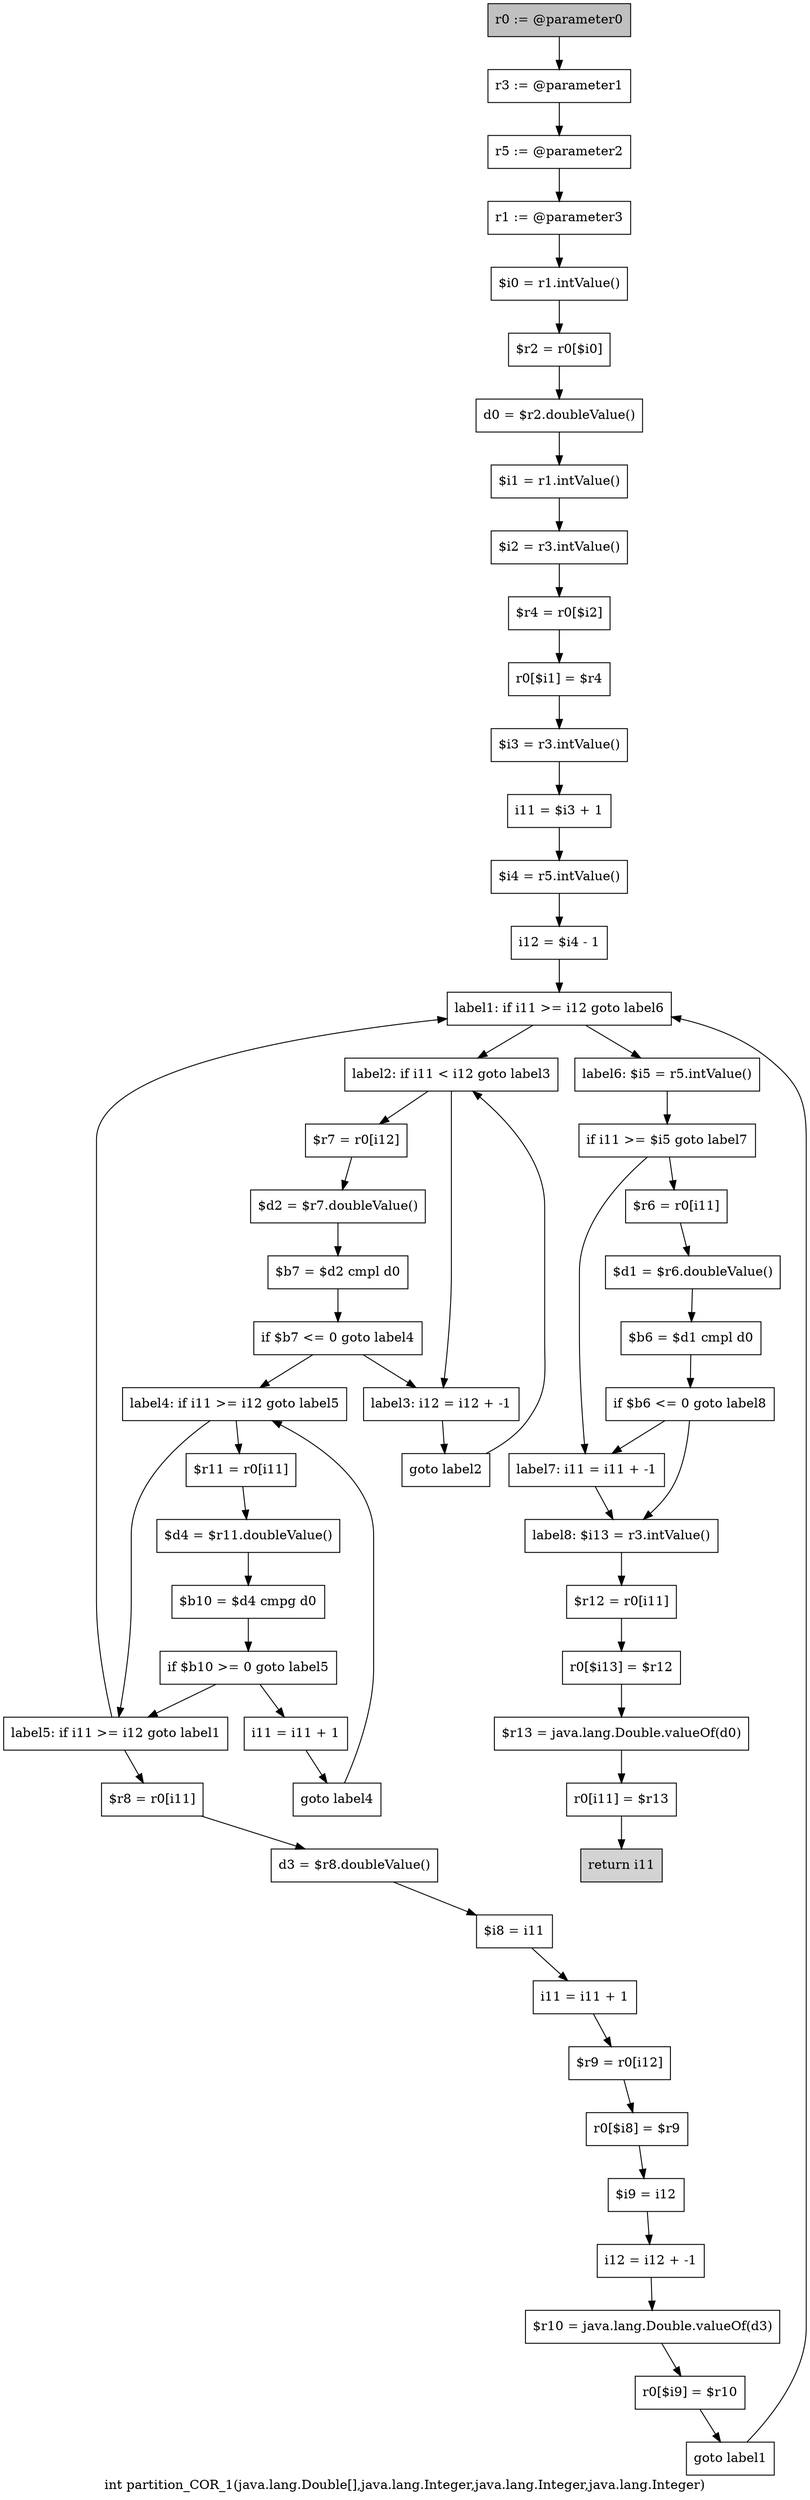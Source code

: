digraph "int partition_COR_1(java.lang.Double[],java.lang.Integer,java.lang.Integer,java.lang.Integer)" {
    label="int partition_COR_1(java.lang.Double[],java.lang.Integer,java.lang.Integer,java.lang.Integer)";
    node [shape=box];
    "0" [style=filled,fillcolor=gray,label="r0 := @parameter0",];
    "1" [label="r3 := @parameter1",];
    "0"->"1";
    "2" [label="r5 := @parameter2",];
    "1"->"2";
    "3" [label="r1 := @parameter3",];
    "2"->"3";
    "4" [label="$i0 = r1.intValue()",];
    "3"->"4";
    "5" [label="$r2 = r0[$i0]",];
    "4"->"5";
    "6" [label="d0 = $r2.doubleValue()",];
    "5"->"6";
    "7" [label="$i1 = r1.intValue()",];
    "6"->"7";
    "8" [label="$i2 = r3.intValue()",];
    "7"->"8";
    "9" [label="$r4 = r0[$i2]",];
    "8"->"9";
    "10" [label="r0[$i1] = $r4",];
    "9"->"10";
    "11" [label="$i3 = r3.intValue()",];
    "10"->"11";
    "12" [label="i11 = $i3 + 1",];
    "11"->"12";
    "13" [label="$i4 = r5.intValue()",];
    "12"->"13";
    "14" [label="i12 = $i4 - 1",];
    "13"->"14";
    "15" [label="label1: if i11 >= i12 goto label6",];
    "14"->"15";
    "16" [label="label2: if i11 < i12 goto label3",];
    "15"->"16";
    "42" [label="label6: $i5 = r5.intValue()",];
    "15"->"42";
    "17" [label="$r7 = r0[i12]",];
    "16"->"17";
    "21" [label="label3: i12 = i12 + -1",];
    "16"->"21";
    "18" [label="$d2 = $r7.doubleValue()",];
    "17"->"18";
    "19" [label="$b7 = $d2 cmpl d0",];
    "18"->"19";
    "20" [label="if $b7 <= 0 goto label4",];
    "19"->"20";
    "20"->"21";
    "23" [label="label4: if i11 >= i12 goto label5",];
    "20"->"23";
    "22" [label="goto label2",];
    "21"->"22";
    "22"->"16";
    "24" [label="$r11 = r0[i11]",];
    "23"->"24";
    "30" [label="label5: if i11 >= i12 goto label1",];
    "23"->"30";
    "25" [label="$d4 = $r11.doubleValue()",];
    "24"->"25";
    "26" [label="$b10 = $d4 cmpg d0",];
    "25"->"26";
    "27" [label="if $b10 >= 0 goto label5",];
    "26"->"27";
    "28" [label="i11 = i11 + 1",];
    "27"->"28";
    "27"->"30";
    "29" [label="goto label4",];
    "28"->"29";
    "29"->"23";
    "30"->"15";
    "31" [label="$r8 = r0[i11]",];
    "30"->"31";
    "32" [label="d3 = $r8.doubleValue()",];
    "31"->"32";
    "33" [label="$i8 = i11",];
    "32"->"33";
    "34" [label="i11 = i11 + 1",];
    "33"->"34";
    "35" [label="$r9 = r0[i12]",];
    "34"->"35";
    "36" [label="r0[$i8] = $r9",];
    "35"->"36";
    "37" [label="$i9 = i12",];
    "36"->"37";
    "38" [label="i12 = i12 + -1",];
    "37"->"38";
    "39" [label="$r10 = java.lang.Double.valueOf(d3)",];
    "38"->"39";
    "40" [label="r0[$i9] = $r10",];
    "39"->"40";
    "41" [label="goto label1",];
    "40"->"41";
    "41"->"15";
    "43" [label="if i11 >= $i5 goto label7",];
    "42"->"43";
    "44" [label="$r6 = r0[i11]",];
    "43"->"44";
    "48" [label="label7: i11 = i11 + -1",];
    "43"->"48";
    "45" [label="$d1 = $r6.doubleValue()",];
    "44"->"45";
    "46" [label="$b6 = $d1 cmpl d0",];
    "45"->"46";
    "47" [label="if $b6 <= 0 goto label8",];
    "46"->"47";
    "47"->"48";
    "49" [label="label8: $i13 = r3.intValue()",];
    "47"->"49";
    "48"->"49";
    "50" [label="$r12 = r0[i11]",];
    "49"->"50";
    "51" [label="r0[$i13] = $r12",];
    "50"->"51";
    "52" [label="$r13 = java.lang.Double.valueOf(d0)",];
    "51"->"52";
    "53" [label="r0[i11] = $r13",];
    "52"->"53";
    "54" [style=filled,fillcolor=lightgray,label="return i11",];
    "53"->"54";
}
